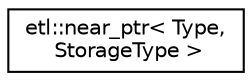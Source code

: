 digraph "Graphical Class Hierarchy"
{
  edge [fontname="Helvetica",fontsize="10",labelfontname="Helvetica",labelfontsize="10"];
  node [fontname="Helvetica",fontsize="10",shape=record];
  rankdir="LR";
  Node0 [label="etl::near_ptr\< Type,\l StorageType \>",height=0.2,width=0.4,color="black", fillcolor="white", style="filled",URL="$classetl_1_1near__ptr.html",tooltip="Compressed pointer to specified size. Intended to be used as a drop in replacement for native pointer..."];
}
